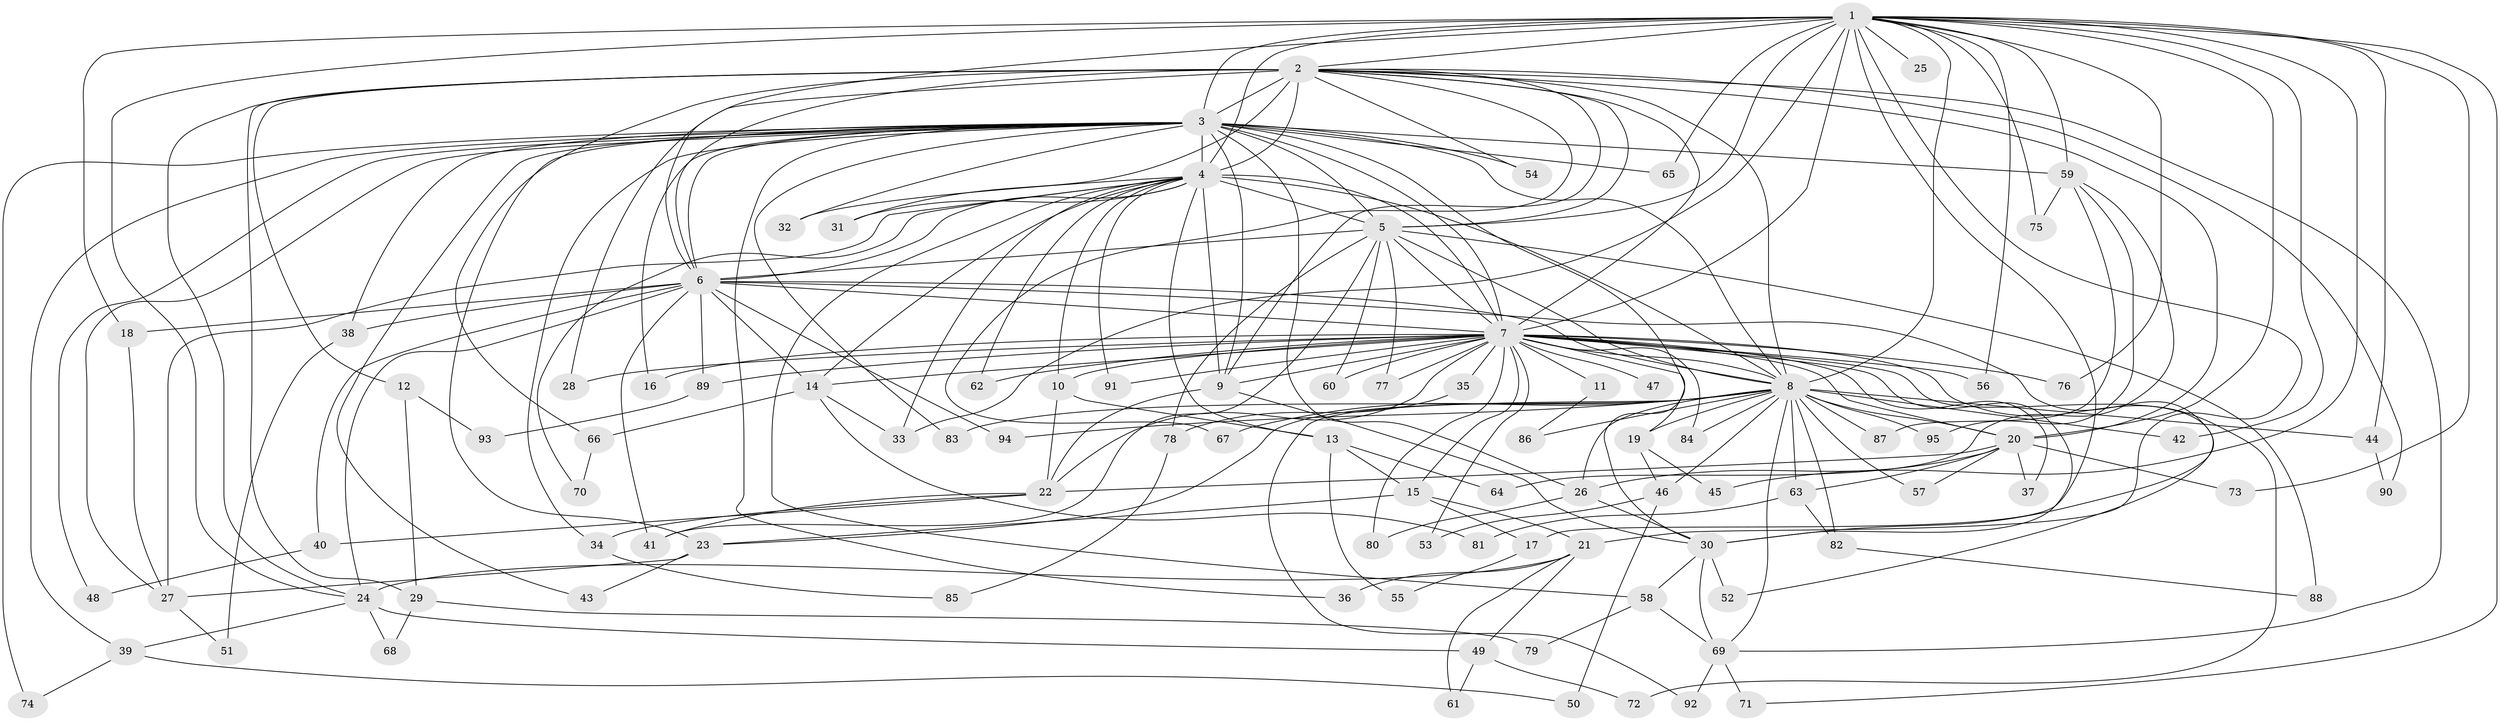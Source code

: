 // original degree distribution, {28: 0.007407407407407408, 22: 0.007407407407407408, 25: 0.007407407407407408, 13: 0.007407407407407408, 17: 0.014814814814814815, 20: 0.007407407407407408, 19: 0.007407407407407408, 43: 0.007407407407407408, 26: 0.007407407407407408, 6: 0.02962962962962963, 4: 0.14074074074074075, 3: 0.15555555555555556, 5: 0.02962962962962963, 2: 0.5407407407407407, 10: 0.007407407407407408, 7: 0.022222222222222223}
// Generated by graph-tools (version 1.1) at 2025/49/03/04/25 22:49:19]
// undirected, 95 vertices, 217 edges
graph export_dot {
  node [color=gray90,style=filled];
  1;
  2;
  3;
  4;
  5;
  6;
  7;
  8;
  9;
  10;
  11;
  12;
  13;
  14;
  15;
  16;
  17;
  18;
  19;
  20;
  21;
  22;
  23;
  24;
  25;
  26;
  27;
  28;
  29;
  30;
  31;
  32;
  33;
  34;
  35;
  36;
  37;
  38;
  39;
  40;
  41;
  42;
  43;
  44;
  45;
  46;
  47;
  48;
  49;
  50;
  51;
  52;
  53;
  54;
  55;
  56;
  57;
  58;
  59;
  60;
  61;
  62;
  63;
  64;
  65;
  66;
  67;
  68;
  69;
  70;
  71;
  72;
  73;
  74;
  75;
  76;
  77;
  78;
  79;
  80;
  81;
  82;
  83;
  84;
  85;
  86;
  87;
  88;
  89;
  90;
  91;
  92;
  93;
  94;
  95;
  1 -- 2 [weight=1.0];
  1 -- 3 [weight=2.0];
  1 -- 4 [weight=2.0];
  1 -- 5 [weight=1.0];
  1 -- 6 [weight=1.0];
  1 -- 7 [weight=2.0];
  1 -- 8 [weight=1.0];
  1 -- 17 [weight=1.0];
  1 -- 18 [weight=1.0];
  1 -- 20 [weight=1.0];
  1 -- 21 [weight=1.0];
  1 -- 24 [weight=1.0];
  1 -- 25 [weight=1.0];
  1 -- 33 [weight=1.0];
  1 -- 42 [weight=1.0];
  1 -- 44 [weight=1.0];
  1 -- 45 [weight=1.0];
  1 -- 56 [weight=1.0];
  1 -- 59 [weight=1.0];
  1 -- 65 [weight=1.0];
  1 -- 71 [weight=1.0];
  1 -- 73 [weight=1.0];
  1 -- 75 [weight=1.0];
  1 -- 76 [weight=1.0];
  2 -- 3 [weight=2.0];
  2 -- 4 [weight=2.0];
  2 -- 5 [weight=1.0];
  2 -- 6 [weight=1.0];
  2 -- 7 [weight=1.0];
  2 -- 8 [weight=1.0];
  2 -- 9 [weight=1.0];
  2 -- 12 [weight=1.0];
  2 -- 20 [weight=1.0];
  2 -- 24 [weight=1.0];
  2 -- 28 [weight=1.0];
  2 -- 29 [weight=1.0];
  2 -- 31 [weight=1.0];
  2 -- 54 [weight=1.0];
  2 -- 66 [weight=1.0];
  2 -- 67 [weight=1.0];
  2 -- 69 [weight=1.0];
  2 -- 90 [weight=1.0];
  3 -- 4 [weight=4.0];
  3 -- 5 [weight=3.0];
  3 -- 6 [weight=2.0];
  3 -- 7 [weight=2.0];
  3 -- 8 [weight=5.0];
  3 -- 9 [weight=1.0];
  3 -- 16 [weight=1.0];
  3 -- 23 [weight=1.0];
  3 -- 26 [weight=1.0];
  3 -- 27 [weight=1.0];
  3 -- 30 [weight=1.0];
  3 -- 32 [weight=1.0];
  3 -- 34 [weight=1.0];
  3 -- 36 [weight=1.0];
  3 -- 38 [weight=1.0];
  3 -- 39 [weight=1.0];
  3 -- 43 [weight=1.0];
  3 -- 48 [weight=1.0];
  3 -- 54 [weight=1.0];
  3 -- 59 [weight=1.0];
  3 -- 65 [weight=1.0];
  3 -- 74 [weight=1.0];
  3 -- 83 [weight=1.0];
  4 -- 5 [weight=2.0];
  4 -- 6 [weight=2.0];
  4 -- 7 [weight=3.0];
  4 -- 8 [weight=2.0];
  4 -- 9 [weight=1.0];
  4 -- 10 [weight=1.0];
  4 -- 13 [weight=1.0];
  4 -- 14 [weight=1.0];
  4 -- 27 [weight=1.0];
  4 -- 31 [weight=1.0];
  4 -- 32 [weight=1.0];
  4 -- 33 [weight=1.0];
  4 -- 58 [weight=1.0];
  4 -- 62 [weight=1.0];
  4 -- 70 [weight=1.0];
  4 -- 91 [weight=1.0];
  5 -- 6 [weight=1.0];
  5 -- 7 [weight=1.0];
  5 -- 8 [weight=3.0];
  5 -- 41 [weight=1.0];
  5 -- 60 [weight=1.0];
  5 -- 77 [weight=1.0];
  5 -- 78 [weight=1.0];
  5 -- 88 [weight=1.0];
  6 -- 7 [weight=2.0];
  6 -- 8 [weight=1.0];
  6 -- 14 [weight=1.0];
  6 -- 18 [weight=1.0];
  6 -- 24 [weight=1.0];
  6 -- 30 [weight=1.0];
  6 -- 38 [weight=1.0];
  6 -- 40 [weight=1.0];
  6 -- 41 [weight=1.0];
  6 -- 89 [weight=1.0];
  6 -- 94 [weight=1.0];
  7 -- 8 [weight=1.0];
  7 -- 9 [weight=1.0];
  7 -- 10 [weight=1.0];
  7 -- 11 [weight=1.0];
  7 -- 14 [weight=1.0];
  7 -- 15 [weight=1.0];
  7 -- 16 [weight=1.0];
  7 -- 19 [weight=1.0];
  7 -- 20 [weight=1.0];
  7 -- 22 [weight=1.0];
  7 -- 28 [weight=1.0];
  7 -- 30 [weight=3.0];
  7 -- 35 [weight=1.0];
  7 -- 37 [weight=1.0];
  7 -- 47 [weight=1.0];
  7 -- 52 [weight=1.0];
  7 -- 53 [weight=1.0];
  7 -- 56 [weight=1.0];
  7 -- 60 [weight=1.0];
  7 -- 62 [weight=1.0];
  7 -- 72 [weight=1.0];
  7 -- 76 [weight=1.0];
  7 -- 77 [weight=1.0];
  7 -- 80 [weight=1.0];
  7 -- 84 [weight=1.0];
  7 -- 89 [weight=1.0];
  7 -- 91 [weight=1.0];
  8 -- 19 [weight=1.0];
  8 -- 20 [weight=1.0];
  8 -- 23 [weight=2.0];
  8 -- 26 [weight=8.0];
  8 -- 42 [weight=1.0];
  8 -- 44 [weight=1.0];
  8 -- 46 [weight=1.0];
  8 -- 57 [weight=1.0];
  8 -- 63 [weight=1.0];
  8 -- 67 [weight=1.0];
  8 -- 69 [weight=1.0];
  8 -- 82 [weight=1.0];
  8 -- 83 [weight=1.0];
  8 -- 84 [weight=1.0];
  8 -- 86 [weight=1.0];
  8 -- 87 [weight=1.0];
  8 -- 92 [weight=1.0];
  8 -- 94 [weight=1.0];
  8 -- 95 [weight=1.0];
  9 -- 22 [weight=1.0];
  9 -- 30 [weight=1.0];
  10 -- 13 [weight=1.0];
  10 -- 22 [weight=1.0];
  11 -- 86 [weight=1.0];
  12 -- 29 [weight=1.0];
  12 -- 93 [weight=1.0];
  13 -- 15 [weight=1.0];
  13 -- 55 [weight=1.0];
  13 -- 64 [weight=1.0];
  14 -- 33 [weight=1.0];
  14 -- 66 [weight=1.0];
  14 -- 81 [weight=1.0];
  15 -- 17 [weight=1.0];
  15 -- 21 [weight=1.0];
  15 -- 23 [weight=1.0];
  17 -- 55 [weight=1.0];
  18 -- 27 [weight=1.0];
  19 -- 45 [weight=1.0];
  19 -- 46 [weight=1.0];
  20 -- 22 [weight=1.0];
  20 -- 26 [weight=1.0];
  20 -- 37 [weight=1.0];
  20 -- 57 [weight=1.0];
  20 -- 63 [weight=1.0];
  20 -- 73 [weight=1.0];
  21 -- 24 [weight=1.0];
  21 -- 36 [weight=1.0];
  21 -- 49 [weight=1.0];
  21 -- 61 [weight=1.0];
  22 -- 34 [weight=1.0];
  22 -- 40 [weight=1.0];
  22 -- 41 [weight=1.0];
  23 -- 27 [weight=1.0];
  23 -- 43 [weight=1.0];
  24 -- 39 [weight=1.0];
  24 -- 49 [weight=1.0];
  24 -- 68 [weight=1.0];
  26 -- 30 [weight=1.0];
  26 -- 80 [weight=1.0];
  27 -- 51 [weight=1.0];
  29 -- 68 [weight=1.0];
  29 -- 79 [weight=1.0];
  30 -- 52 [weight=1.0];
  30 -- 58 [weight=1.0];
  30 -- 69 [weight=1.0];
  34 -- 85 [weight=1.0];
  35 -- 78 [weight=1.0];
  38 -- 51 [weight=1.0];
  39 -- 50 [weight=1.0];
  39 -- 74 [weight=1.0];
  40 -- 48 [weight=1.0];
  44 -- 90 [weight=1.0];
  46 -- 50 [weight=1.0];
  46 -- 53 [weight=1.0];
  49 -- 61 [weight=1.0];
  49 -- 72 [weight=1.0];
  58 -- 69 [weight=1.0];
  58 -- 79 [weight=1.0];
  59 -- 64 [weight=1.0];
  59 -- 75 [weight=1.0];
  59 -- 87 [weight=1.0];
  59 -- 95 [weight=1.0];
  63 -- 81 [weight=1.0];
  63 -- 82 [weight=1.0];
  66 -- 70 [weight=1.0];
  69 -- 71 [weight=1.0];
  69 -- 92 [weight=1.0];
  78 -- 85 [weight=1.0];
  82 -- 88 [weight=1.0];
  89 -- 93 [weight=1.0];
}
